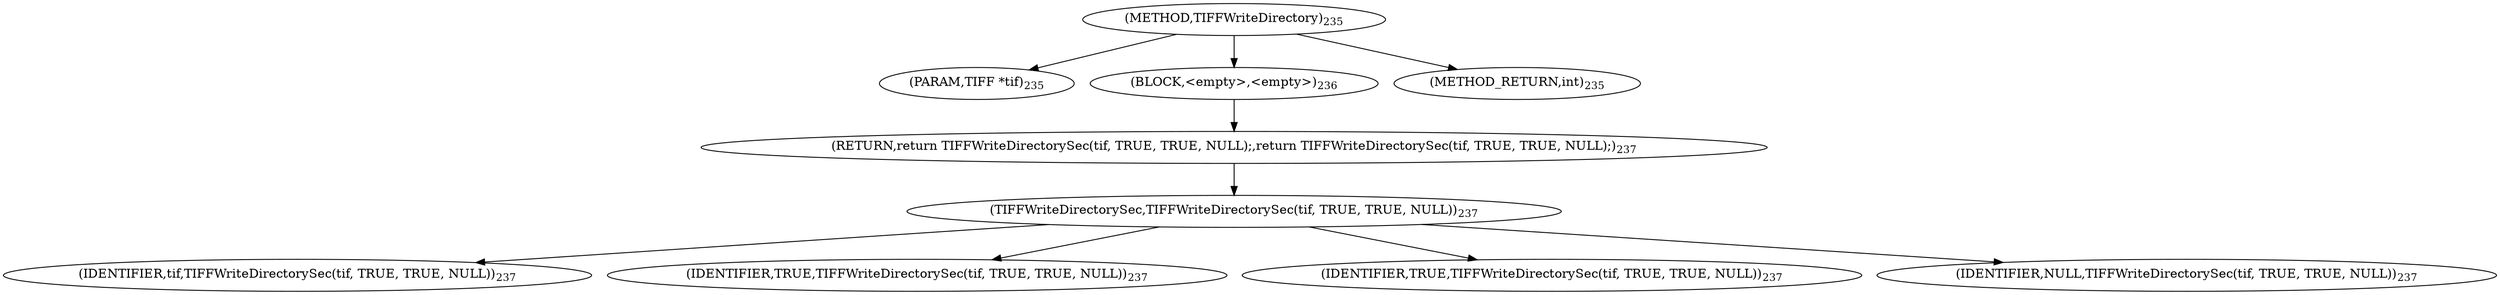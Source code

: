 digraph "TIFFWriteDirectory" {  
"64388" [label = <(METHOD,TIFFWriteDirectory)<SUB>235</SUB>> ]
"64389" [label = <(PARAM,TIFF *tif)<SUB>235</SUB>> ]
"64390" [label = <(BLOCK,&lt;empty&gt;,&lt;empty&gt;)<SUB>236</SUB>> ]
"64391" [label = <(RETURN,return TIFFWriteDirectorySec(tif, TRUE, TRUE, NULL);,return TIFFWriteDirectorySec(tif, TRUE, TRUE, NULL);)<SUB>237</SUB>> ]
"64392" [label = <(TIFFWriteDirectorySec,TIFFWriteDirectorySec(tif, TRUE, TRUE, NULL))<SUB>237</SUB>> ]
"64393" [label = <(IDENTIFIER,tif,TIFFWriteDirectorySec(tif, TRUE, TRUE, NULL))<SUB>237</SUB>> ]
"64394" [label = <(IDENTIFIER,TRUE,TIFFWriteDirectorySec(tif, TRUE, TRUE, NULL))<SUB>237</SUB>> ]
"64395" [label = <(IDENTIFIER,TRUE,TIFFWriteDirectorySec(tif, TRUE, TRUE, NULL))<SUB>237</SUB>> ]
"64396" [label = <(IDENTIFIER,NULL,TIFFWriteDirectorySec(tif, TRUE, TRUE, NULL))<SUB>237</SUB>> ]
"64397" [label = <(METHOD_RETURN,int)<SUB>235</SUB>> ]
  "64388" -> "64389" 
  "64388" -> "64390" 
  "64388" -> "64397" 
  "64390" -> "64391" 
  "64391" -> "64392" 
  "64392" -> "64393" 
  "64392" -> "64394" 
  "64392" -> "64395" 
  "64392" -> "64396" 
}
